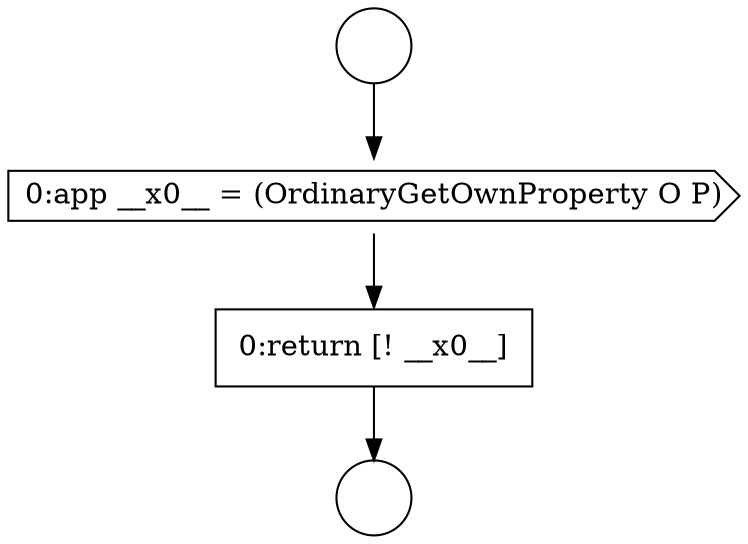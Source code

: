 digraph {
  node1523 [shape=circle label=" " color="black" fillcolor="white" style=filled]
  node1525 [shape=cds, label=<<font color="black">0:app __x0__ = (OrdinaryGetOwnProperty O P)</font>> color="black" fillcolor="white" style=filled]
  node1526 [shape=none, margin=0, label=<<font color="black">
    <table border="0" cellborder="1" cellspacing="0" cellpadding="10">
      <tr><td align="left">0:return [! __x0__]</td></tr>
    </table>
  </font>> color="black" fillcolor="white" style=filled]
  node1524 [shape=circle label=" " color="black" fillcolor="white" style=filled]
  node1523 -> node1525 [ color="black"]
  node1525 -> node1526 [ color="black"]
  node1526 -> node1524 [ color="black"]
}
